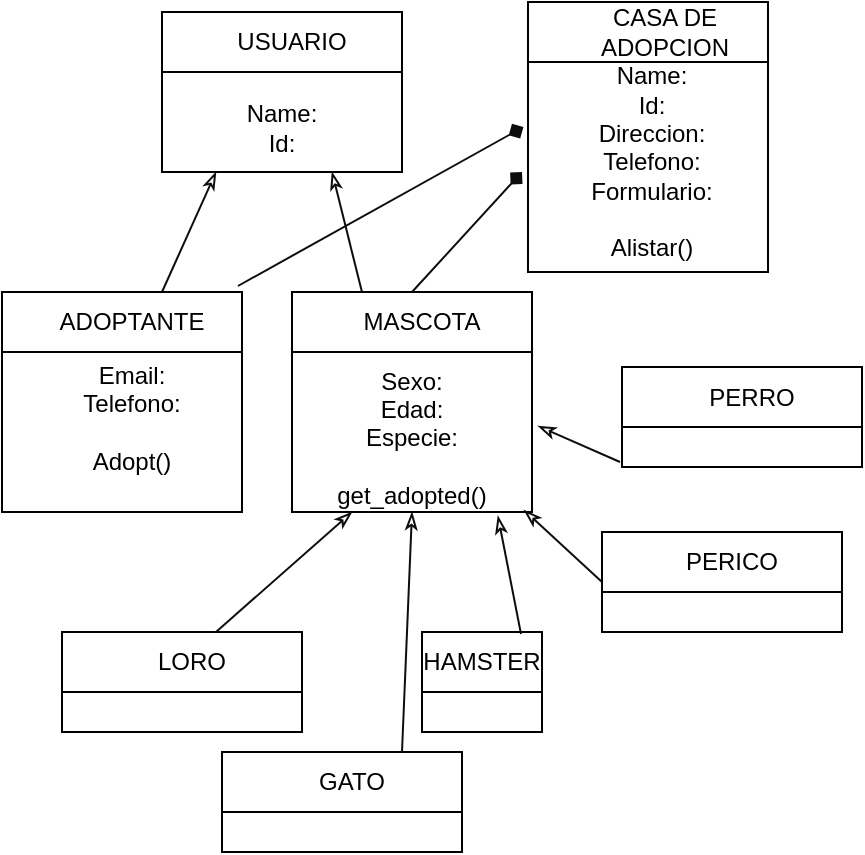 <mxfile version="12.2.4" pages="1"><diagram id="nA70byuPyrwNccQxLfkz" name="Page-1"><mxGraphModel dx="563" dy="453" grid="1" gridSize="10" guides="1" tooltips="1" connect="1" arrows="1" fold="1" page="1" pageScale="1" pageWidth="827" pageHeight="1169" math="0" shadow="0"><root><mxCell id="0"/><mxCell id="1" parent="0"/><mxCell id="2" value="" style="rounded=0;whiteSpace=wrap;html=1;" parent="1" vertex="1"><mxGeometry x="170" y="20" width="120" height="80" as="geometry"/></mxCell><mxCell id="3" value="" style="rounded=0;whiteSpace=wrap;html=1;" parent="1" vertex="1"><mxGeometry x="170" y="20" width="120" height="30" as="geometry"/></mxCell><mxCell id="4" value="USUARIO" style="text;html=1;strokeColor=none;fillColor=none;align=center;verticalAlign=middle;whiteSpace=wrap;rounded=0;" parent="1" vertex="1"><mxGeometry x="210" y="25" width="50" height="20" as="geometry"/></mxCell><mxCell id="5" value="Name:&lt;br&gt;Id:" style="text;html=1;strokeColor=none;fillColor=none;align=center;verticalAlign=middle;whiteSpace=wrap;rounded=0;" parent="1" vertex="1"><mxGeometry x="180" y="55" width="100" height="45" as="geometry"/></mxCell><mxCell id="6" value="" style="endArrow=classicThin;html=1;strokeColor=#0D0D0D;endFill=0;entryX=0.17;entryY=1;entryDx=0;entryDy=0;entryPerimeter=0;" parent="1" target="5" edge="1"><mxGeometry width="50" height="50" relative="1" as="geometry"><mxPoint x="170" y="160" as="sourcePoint"/><mxPoint x="190" y="110" as="targetPoint"/></mxGeometry></mxCell><mxCell id="7" value="" style="endArrow=classicThin;html=1;strokeColor=#0D0D0D;endFill=0;entryX=0.75;entryY=1;entryDx=0;entryDy=0;" parent="1" target="5" edge="1"><mxGeometry width="50" height="50" relative="1" as="geometry"><mxPoint x="270" y="160" as="sourcePoint"/><mxPoint x="265" y="110" as="targetPoint"/></mxGeometry></mxCell><mxCell id="8" value="" style="rounded=0;whiteSpace=wrap;html=1;" parent="1" vertex="1"><mxGeometry x="90" y="160" width="120" height="110" as="geometry"/></mxCell><mxCell id="9" value="" style="rounded=0;whiteSpace=wrap;html=1;" parent="1" vertex="1"><mxGeometry x="90" y="160" width="120" height="30" as="geometry"/></mxCell><mxCell id="10" value="ADOPTANTE" style="text;html=1;strokeColor=none;fillColor=none;align=center;verticalAlign=middle;whiteSpace=wrap;rounded=0;" parent="1" vertex="1"><mxGeometry x="130" y="165" width="50" height="20" as="geometry"/></mxCell><mxCell id="11" value="Email:&lt;br&gt;Telefono:&lt;br&gt;&lt;br&gt;Adopt()" style="text;html=1;strokeColor=none;fillColor=none;align=center;verticalAlign=middle;whiteSpace=wrap;rounded=0;" parent="1" vertex="1"><mxGeometry x="105" y="200" width="100" height="45" as="geometry"/></mxCell><mxCell id="12" value="" style="rounded=0;whiteSpace=wrap;html=1;" parent="1" vertex="1"><mxGeometry x="235" y="160" width="120" height="110" as="geometry"/></mxCell><mxCell id="13" value="" style="rounded=0;whiteSpace=wrap;html=1;" parent="1" vertex="1"><mxGeometry x="235" y="160" width="120" height="30" as="geometry"/></mxCell><mxCell id="14" value="MASCOTA" style="text;html=1;strokeColor=none;fillColor=none;align=center;verticalAlign=middle;whiteSpace=wrap;rounded=0;" parent="1" vertex="1"><mxGeometry x="275" y="165" width="50" height="20" as="geometry"/></mxCell><mxCell id="15" value="Sexo:&lt;br&gt;Edad:&lt;br&gt;Especie:&lt;br&gt;&lt;br&gt;get_adopted()" style="text;html=1;strokeColor=none;fillColor=none;align=center;verticalAlign=middle;whiteSpace=wrap;rounded=0;" parent="1" vertex="1"><mxGeometry x="245" y="210" width="100" height="45" as="geometry"/></mxCell><mxCell id="19" value="" style="rounded=0;whiteSpace=wrap;html=1;" parent="1" vertex="1"><mxGeometry x="390" y="280" width="120" height="50" as="geometry"/></mxCell><mxCell id="20" value="" style="rounded=0;whiteSpace=wrap;html=1;" parent="1" vertex="1"><mxGeometry x="390" y="280" width="120" height="30" as="geometry"/></mxCell><mxCell id="21" value="PERICO" style="text;html=1;strokeColor=none;fillColor=none;align=center;verticalAlign=middle;whiteSpace=wrap;rounded=0;" parent="1" vertex="1"><mxGeometry x="430" y="285" width="50" height="20" as="geometry"/></mxCell><mxCell id="22" value="" style="endArrow=classicThin;html=1;strokeColor=#0D0D0D;endFill=0;entryX=0.967;entryY=0.991;entryDx=0;entryDy=0;entryPerimeter=0;" parent="1" target="12" edge="1"><mxGeometry width="50" height="50" relative="1" as="geometry"><mxPoint x="390" y="305" as="sourcePoint"/><mxPoint x="375" y="245" as="targetPoint"/></mxGeometry></mxCell><mxCell id="23" value="" style="rounded=0;whiteSpace=wrap;html=1;" parent="1" vertex="1"><mxGeometry x="300" y="330" width="60" height="50" as="geometry"/></mxCell><mxCell id="24" value="" style="rounded=0;whiteSpace=wrap;html=1;" parent="1" vertex="1"><mxGeometry x="300" y="330" width="60" height="30" as="geometry"/></mxCell><mxCell id="25" value="HAMSTER" style="text;html=1;strokeColor=none;fillColor=none;align=center;verticalAlign=middle;whiteSpace=wrap;rounded=0;" parent="1" vertex="1"><mxGeometry x="305" y="335" width="50" height="20" as="geometry"/></mxCell><mxCell id="26" value="" style="rounded=0;whiteSpace=wrap;html=1;" parent="1" vertex="1"><mxGeometry x="120" y="330" width="120" height="50" as="geometry"/></mxCell><mxCell id="27" value="" style="rounded=0;whiteSpace=wrap;html=1;" parent="1" vertex="1"><mxGeometry x="120" y="330" width="120" height="30" as="geometry"/></mxCell><mxCell id="28" value="LORO" style="text;html=1;strokeColor=none;fillColor=none;align=center;verticalAlign=middle;whiteSpace=wrap;rounded=0;" parent="1" vertex="1"><mxGeometry x="160" y="335" width="50" height="20" as="geometry"/></mxCell><mxCell id="29" value="" style="rounded=0;whiteSpace=wrap;html=1;" parent="1" vertex="1"><mxGeometry x="400" y="197.5" width="120" height="50" as="geometry"/></mxCell><mxCell id="30" value="" style="rounded=0;whiteSpace=wrap;html=1;" parent="1" vertex="1"><mxGeometry x="400" y="197.5" width="120" height="30" as="geometry"/></mxCell><mxCell id="31" value="PERRO" style="text;html=1;strokeColor=none;fillColor=none;align=center;verticalAlign=middle;whiteSpace=wrap;rounded=0;" parent="1" vertex="1"><mxGeometry x="440" y="202.5" width="50" height="20" as="geometry"/></mxCell><mxCell id="32" value="" style="rounded=0;whiteSpace=wrap;html=1;" parent="1" vertex="1"><mxGeometry x="200" y="390" width="120" height="50" as="geometry"/></mxCell><mxCell id="33" value="" style="rounded=0;whiteSpace=wrap;html=1;" parent="1" vertex="1"><mxGeometry x="200" y="390" width="120" height="30" as="geometry"/></mxCell><mxCell id="34" value="GATO" style="text;html=1;strokeColor=none;fillColor=none;align=center;verticalAlign=middle;whiteSpace=wrap;rounded=0;" parent="1" vertex="1"><mxGeometry x="240" y="395" width="50" height="20" as="geometry"/></mxCell><mxCell id="35" value="" style="rounded=0;whiteSpace=wrap;html=1;" parent="1" vertex="1"><mxGeometry x="353" y="15" width="120" height="135" as="geometry"/></mxCell><mxCell id="36" value="" style="rounded=0;whiteSpace=wrap;html=1;" parent="1" vertex="1"><mxGeometry x="353" y="15" width="120" height="30" as="geometry"/></mxCell><mxCell id="37" value="CASA DE ADOPCION" style="text;html=1;strokeColor=none;fillColor=none;align=center;verticalAlign=middle;whiteSpace=wrap;rounded=0;" parent="1" vertex="1"><mxGeometry x="393" y="20" width="57" height="20" as="geometry"/></mxCell><mxCell id="38" value="Name:&lt;br&gt;Id:&lt;br&gt;Direccion:&lt;br&gt;Telefono:&lt;br&gt;Formulario:&lt;br&gt;&lt;br&gt;Alistar()" style="text;html=1;strokeColor=none;fillColor=none;align=center;verticalAlign=middle;whiteSpace=wrap;rounded=0;" parent="1" vertex="1"><mxGeometry x="365" y="60" width="100" height="70" as="geometry"/></mxCell><mxCell id="42" value="" style="endArrow=classicThin;html=1;strokeColor=#0D0D0D;endFill=0;entryX=0.858;entryY=1.018;entryDx=0;entryDy=0;entryPerimeter=0;" parent="1" target="12" edge="1"><mxGeometry width="50" height="50" relative="1" as="geometry"><mxPoint x="349.5" y="331" as="sourcePoint"/><mxPoint x="310.54" y="295.01" as="targetPoint"/></mxGeometry></mxCell><mxCell id="43" value="" style="endArrow=classicThin;html=1;strokeColor=#0D0D0D;endFill=0;entryX=1.025;entryY=0.609;entryDx=0;entryDy=0;entryPerimeter=0;" parent="1" target="12" edge="1"><mxGeometry width="50" height="50" relative="1" as="geometry"><mxPoint x="399" y="245" as="sourcePoint"/><mxPoint x="360.04" y="209.01" as="targetPoint"/></mxGeometry></mxCell><mxCell id="44" value="" style="endArrow=classicThin;html=1;strokeColor=#0D0D0D;endFill=0;entryX=0.5;entryY=1;entryDx=0;entryDy=0;" parent="1" target="12" edge="1"><mxGeometry width="50" height="50" relative="1" as="geometry"><mxPoint x="290" y="390" as="sourcePoint"/><mxPoint x="251.04" y="354.01" as="targetPoint"/></mxGeometry></mxCell><mxCell id="45" value="" style="endArrow=classicThin;html=1;strokeColor=#0D0D0D;endFill=0;entryX=0.25;entryY=1;entryDx=0;entryDy=0;" parent="1" source="27" target="12" edge="1"><mxGeometry width="50" height="50" relative="1" as="geometry"><mxPoint x="249.5" y="335" as="sourcePoint"/><mxPoint x="210.54" y="299.01" as="targetPoint"/></mxGeometry></mxCell><mxCell id="46" value="" style="endArrow=diamond;html=1;strokeColor=#0D0D0D;endFill=1;exitX=0.983;exitY=-0.1;exitDx=0;exitDy=0;exitPerimeter=0;" parent="1" source="9" edge="1"><mxGeometry width="50" height="50" relative="1" as="geometry"><mxPoint x="280" y="127.5" as="sourcePoint"/><mxPoint x="350.711" y="77.5" as="targetPoint"/></mxGeometry></mxCell><mxCell id="47" value="" style="endArrow=diamond;html=1;strokeColor=#0D0D0D;endFill=1;exitX=0.5;exitY=0;exitDx=0;exitDy=0;" parent="1" source="13" edge="1"><mxGeometry width="50" height="50" relative="1" as="geometry"><mxPoint x="290" y="87.5" as="sourcePoint"/><mxPoint x="350" y="100" as="targetPoint"/></mxGeometry></mxCell></root></mxGraphModel></diagram></mxfile>